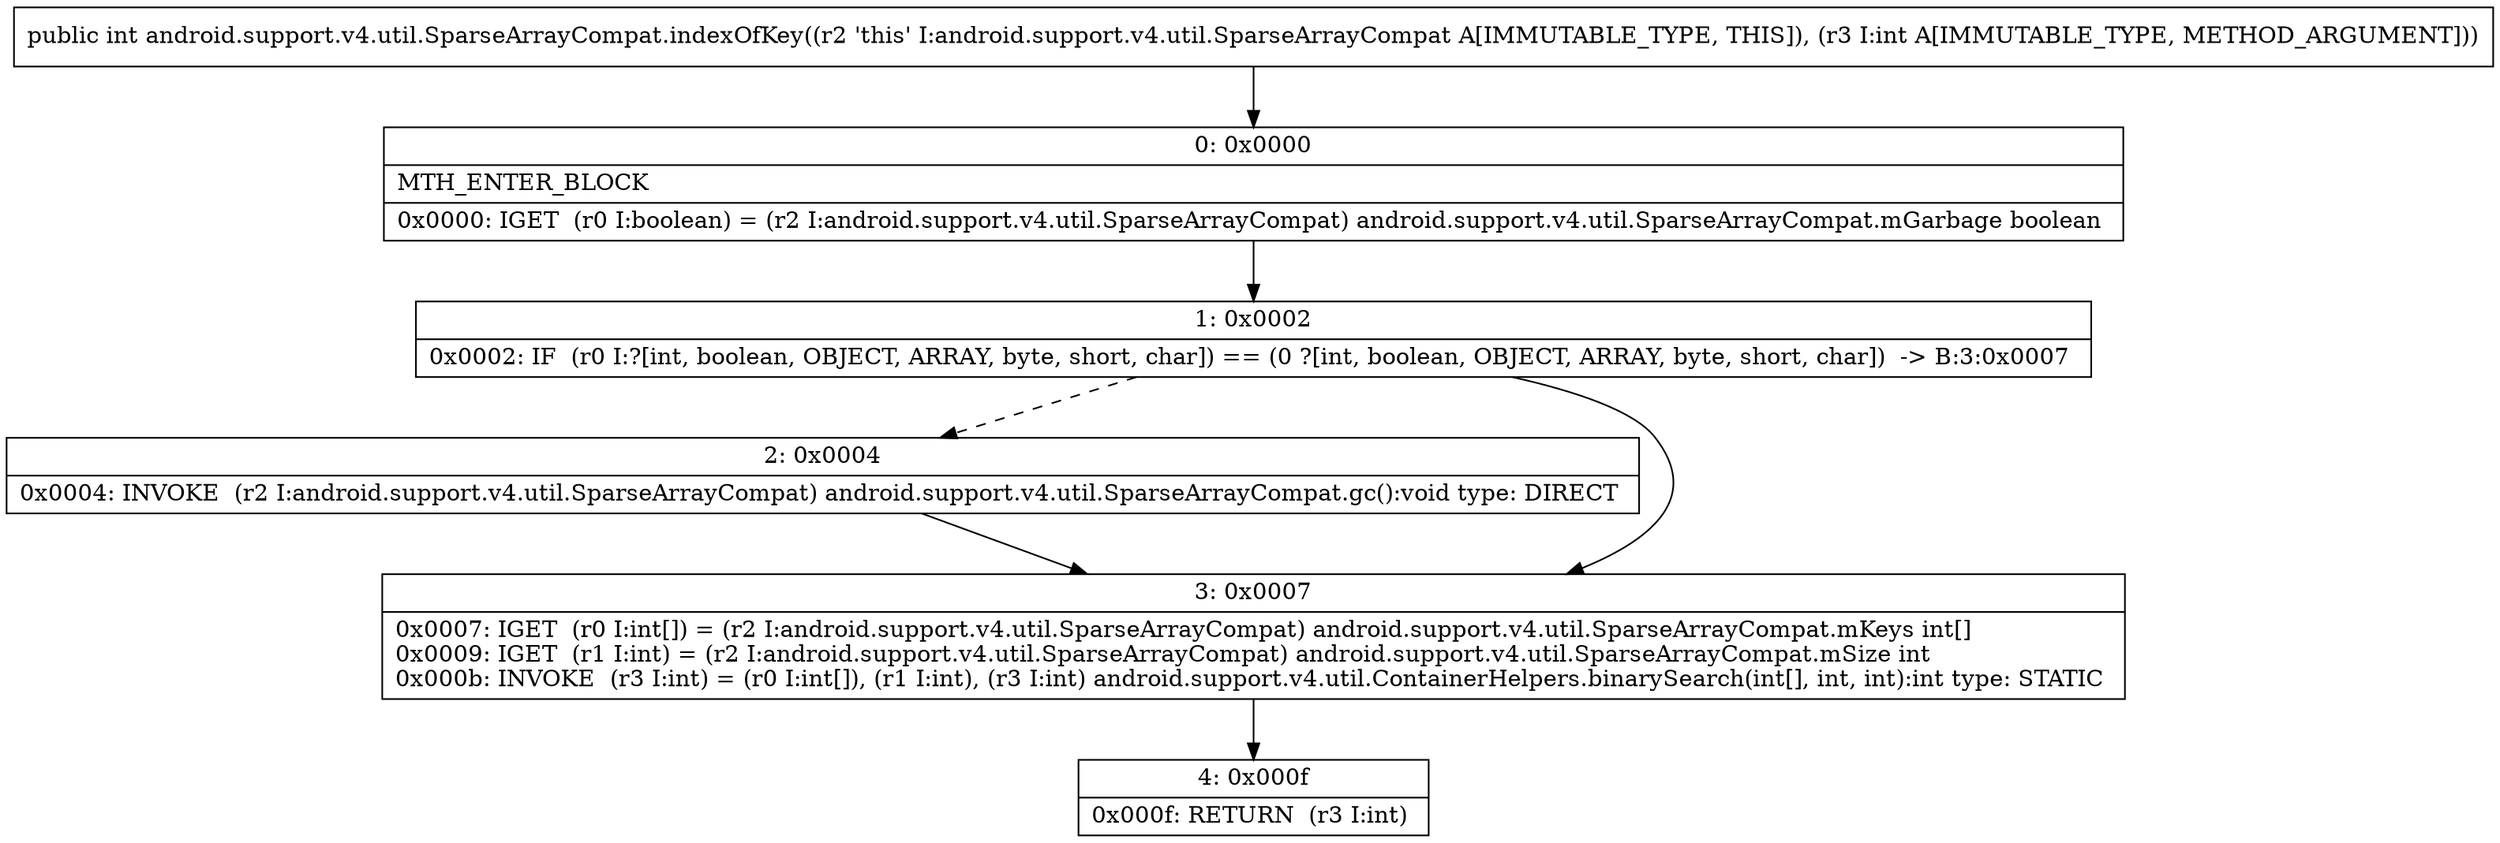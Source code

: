 digraph "CFG forandroid.support.v4.util.SparseArrayCompat.indexOfKey(I)I" {
Node_0 [shape=record,label="{0\:\ 0x0000|MTH_ENTER_BLOCK\l|0x0000: IGET  (r0 I:boolean) = (r2 I:android.support.v4.util.SparseArrayCompat) android.support.v4.util.SparseArrayCompat.mGarbage boolean \l}"];
Node_1 [shape=record,label="{1\:\ 0x0002|0x0002: IF  (r0 I:?[int, boolean, OBJECT, ARRAY, byte, short, char]) == (0 ?[int, boolean, OBJECT, ARRAY, byte, short, char])  \-\> B:3:0x0007 \l}"];
Node_2 [shape=record,label="{2\:\ 0x0004|0x0004: INVOKE  (r2 I:android.support.v4.util.SparseArrayCompat) android.support.v4.util.SparseArrayCompat.gc():void type: DIRECT \l}"];
Node_3 [shape=record,label="{3\:\ 0x0007|0x0007: IGET  (r0 I:int[]) = (r2 I:android.support.v4.util.SparseArrayCompat) android.support.v4.util.SparseArrayCompat.mKeys int[] \l0x0009: IGET  (r1 I:int) = (r2 I:android.support.v4.util.SparseArrayCompat) android.support.v4.util.SparseArrayCompat.mSize int \l0x000b: INVOKE  (r3 I:int) = (r0 I:int[]), (r1 I:int), (r3 I:int) android.support.v4.util.ContainerHelpers.binarySearch(int[], int, int):int type: STATIC \l}"];
Node_4 [shape=record,label="{4\:\ 0x000f|0x000f: RETURN  (r3 I:int) \l}"];
MethodNode[shape=record,label="{public int android.support.v4.util.SparseArrayCompat.indexOfKey((r2 'this' I:android.support.v4.util.SparseArrayCompat A[IMMUTABLE_TYPE, THIS]), (r3 I:int A[IMMUTABLE_TYPE, METHOD_ARGUMENT])) }"];
MethodNode -> Node_0;
Node_0 -> Node_1;
Node_1 -> Node_2[style=dashed];
Node_1 -> Node_3;
Node_2 -> Node_3;
Node_3 -> Node_4;
}

